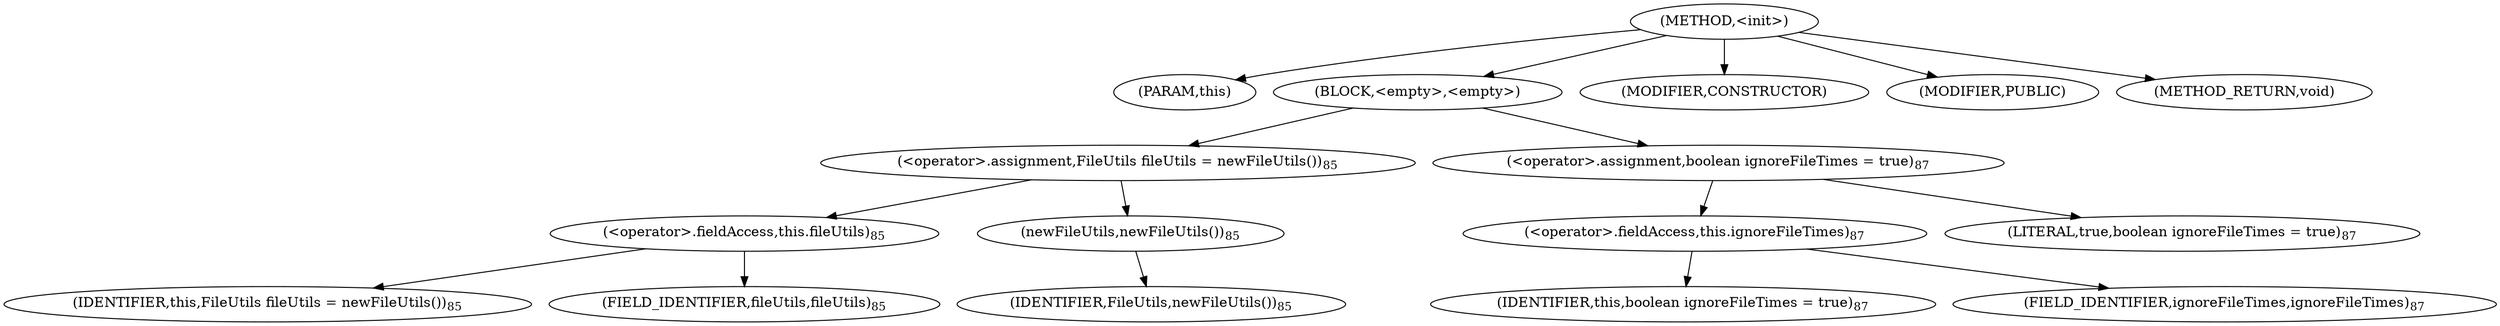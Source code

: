 digraph "&lt;init&gt;" {  
"108" [label = <(METHOD,&lt;init&gt;)> ]
"109" [label = <(PARAM,this)> ]
"110" [label = <(BLOCK,&lt;empty&gt;,&lt;empty&gt;)> ]
"111" [label = <(&lt;operator&gt;.assignment,FileUtils fileUtils = newFileUtils())<SUB>85</SUB>> ]
"112" [label = <(&lt;operator&gt;.fieldAccess,this.fileUtils)<SUB>85</SUB>> ]
"113" [label = <(IDENTIFIER,this,FileUtils fileUtils = newFileUtils())<SUB>85</SUB>> ]
"114" [label = <(FIELD_IDENTIFIER,fileUtils,fileUtils)<SUB>85</SUB>> ]
"115" [label = <(newFileUtils,newFileUtils())<SUB>85</SUB>> ]
"116" [label = <(IDENTIFIER,FileUtils,newFileUtils())<SUB>85</SUB>> ]
"117" [label = <(&lt;operator&gt;.assignment,boolean ignoreFileTimes = true)<SUB>87</SUB>> ]
"118" [label = <(&lt;operator&gt;.fieldAccess,this.ignoreFileTimes)<SUB>87</SUB>> ]
"119" [label = <(IDENTIFIER,this,boolean ignoreFileTimes = true)<SUB>87</SUB>> ]
"120" [label = <(FIELD_IDENTIFIER,ignoreFileTimes,ignoreFileTimes)<SUB>87</SUB>> ]
"121" [label = <(LITERAL,true,boolean ignoreFileTimes = true)<SUB>87</SUB>> ]
"122" [label = <(MODIFIER,CONSTRUCTOR)> ]
"123" [label = <(MODIFIER,PUBLIC)> ]
"124" [label = <(METHOD_RETURN,void)> ]
  "108" -> "109" 
  "108" -> "110" 
  "108" -> "122" 
  "108" -> "123" 
  "108" -> "124" 
  "110" -> "111" 
  "110" -> "117" 
  "111" -> "112" 
  "111" -> "115" 
  "112" -> "113" 
  "112" -> "114" 
  "115" -> "116" 
  "117" -> "118" 
  "117" -> "121" 
  "118" -> "119" 
  "118" -> "120" 
}
